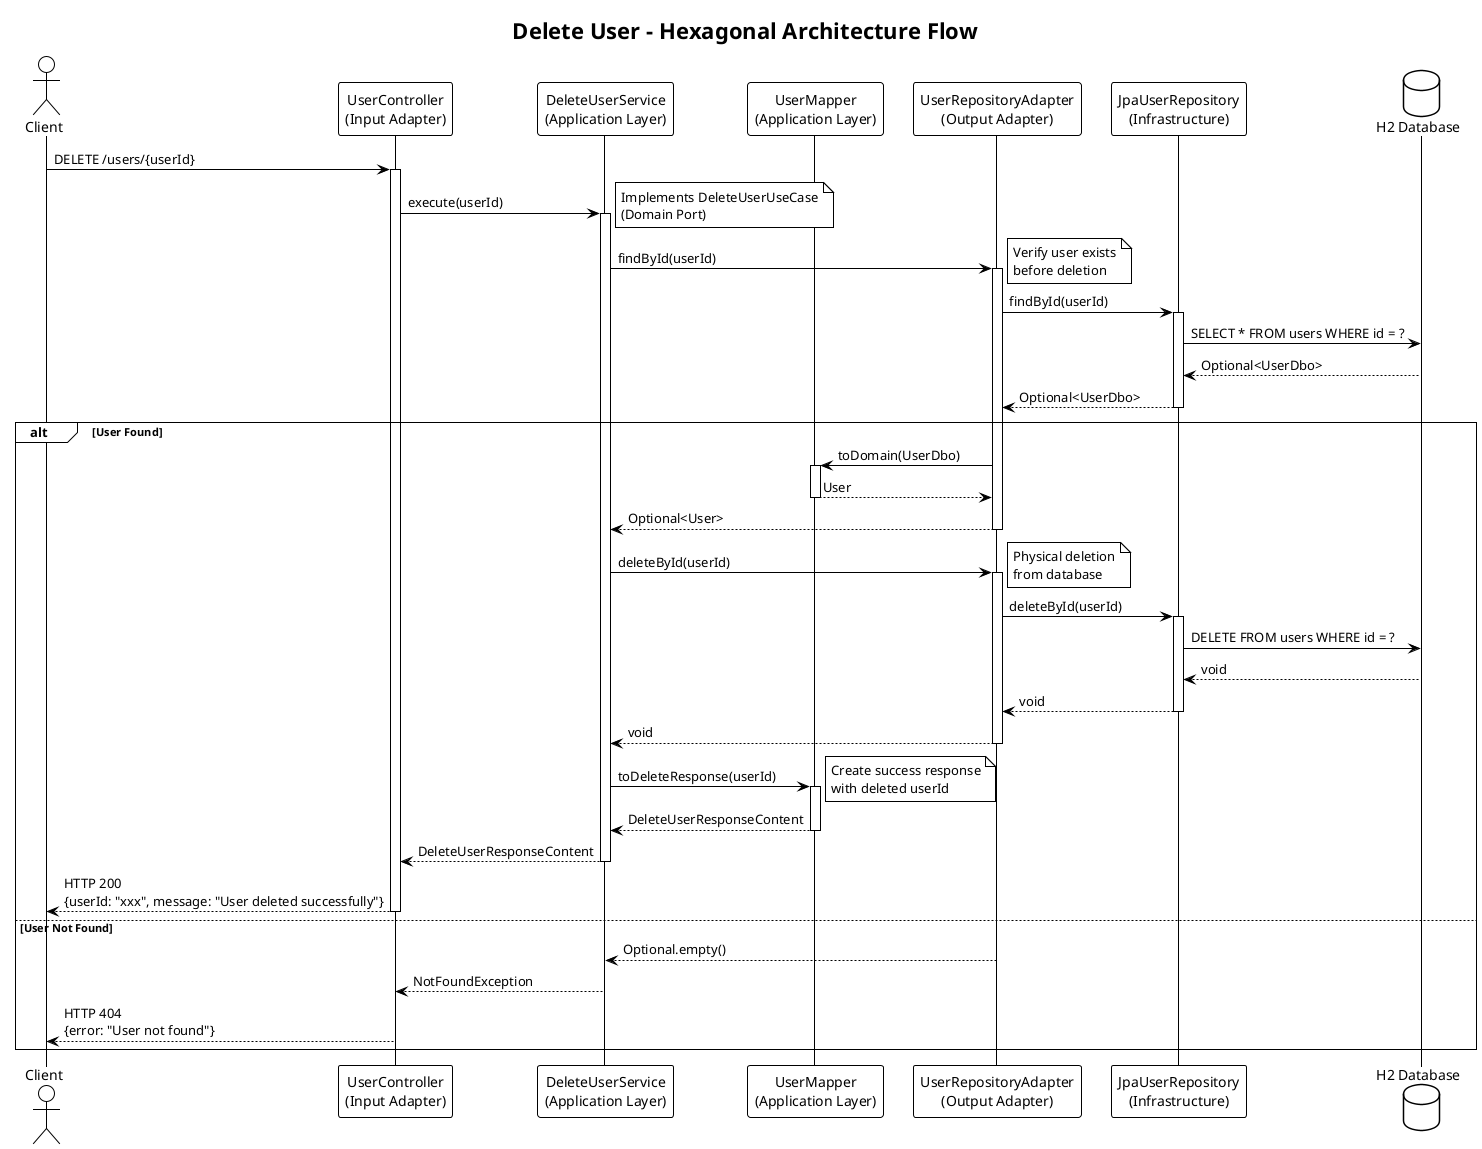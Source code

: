 @startuml DeleteUser
!theme plain
title Delete User - Hexagonal Architecture Flow

actor Client
participant "UserController\n(Input Adapter)" as Controller
participant "DeleteUserService\n(Application Layer)" as Service
participant "UserMapper\n(Application Layer)" as Mapper
participant "UserRepositoryAdapter\n(Output Adapter)" as RepoAdapter
participant "JpaUserRepository\n(Infrastructure)" as JpaRepo
database "H2 Database" as DB

Client -> Controller: DELETE /users/{userId}
activate Controller

Controller -> Service: execute(userId)
activate Service
note right: Implements DeleteUserUseCase\n(Domain Port)

Service -> RepoAdapter: findById(userId)
activate RepoAdapter
note right: Verify user exists\nbefore deletion

RepoAdapter -> JpaRepo: findById(userId)
activate JpaRepo
JpaRepo -> DB: SELECT * FROM users WHERE id = ?
DB --> JpaRepo: Optional<UserDbo>
JpaRepo --> RepoAdapter: Optional<UserDbo>
deactivate JpaRepo

alt User Found
    RepoAdapter -> Mapper: toDomain(UserDbo)
    activate Mapper
    Mapper --> RepoAdapter: User
    deactivate Mapper
    
    RepoAdapter --> Service: Optional<User>
    deactivate RepoAdapter
    
    Service -> RepoAdapter: deleteById(userId)
    activate RepoAdapter
    note right: Physical deletion\nfrom database
    
    RepoAdapter -> JpaRepo: deleteById(userId)
    activate JpaRepo
    JpaRepo -> DB: DELETE FROM users WHERE id = ?
    DB --> JpaRepo: void
    JpaRepo --> RepoAdapter: void
    deactivate JpaRepo
    
    RepoAdapter --> Service: void
    deactivate RepoAdapter
    
    Service -> Mapper: toDeleteResponse(userId)
    activate Mapper
    note right: Create success response\nwith deleted userId
    Mapper --> Service: DeleteUserResponseContent
    deactivate Mapper
    
    Service --> Controller: DeleteUserResponseContent
    deactivate Service
    
    Controller --> Client: HTTP 200\n{userId: "xxx", message: "User deleted successfully"}
    deactivate Controller

else User Not Found
    RepoAdapter --> Service: Optional.empty()
    deactivate RepoAdapter
    
    Service --> Controller: NotFoundException
    deactivate Service
    
    Controller --> Client: HTTP 404\n{error: "User not found"}
    deactivate Controller
end

@enduml
